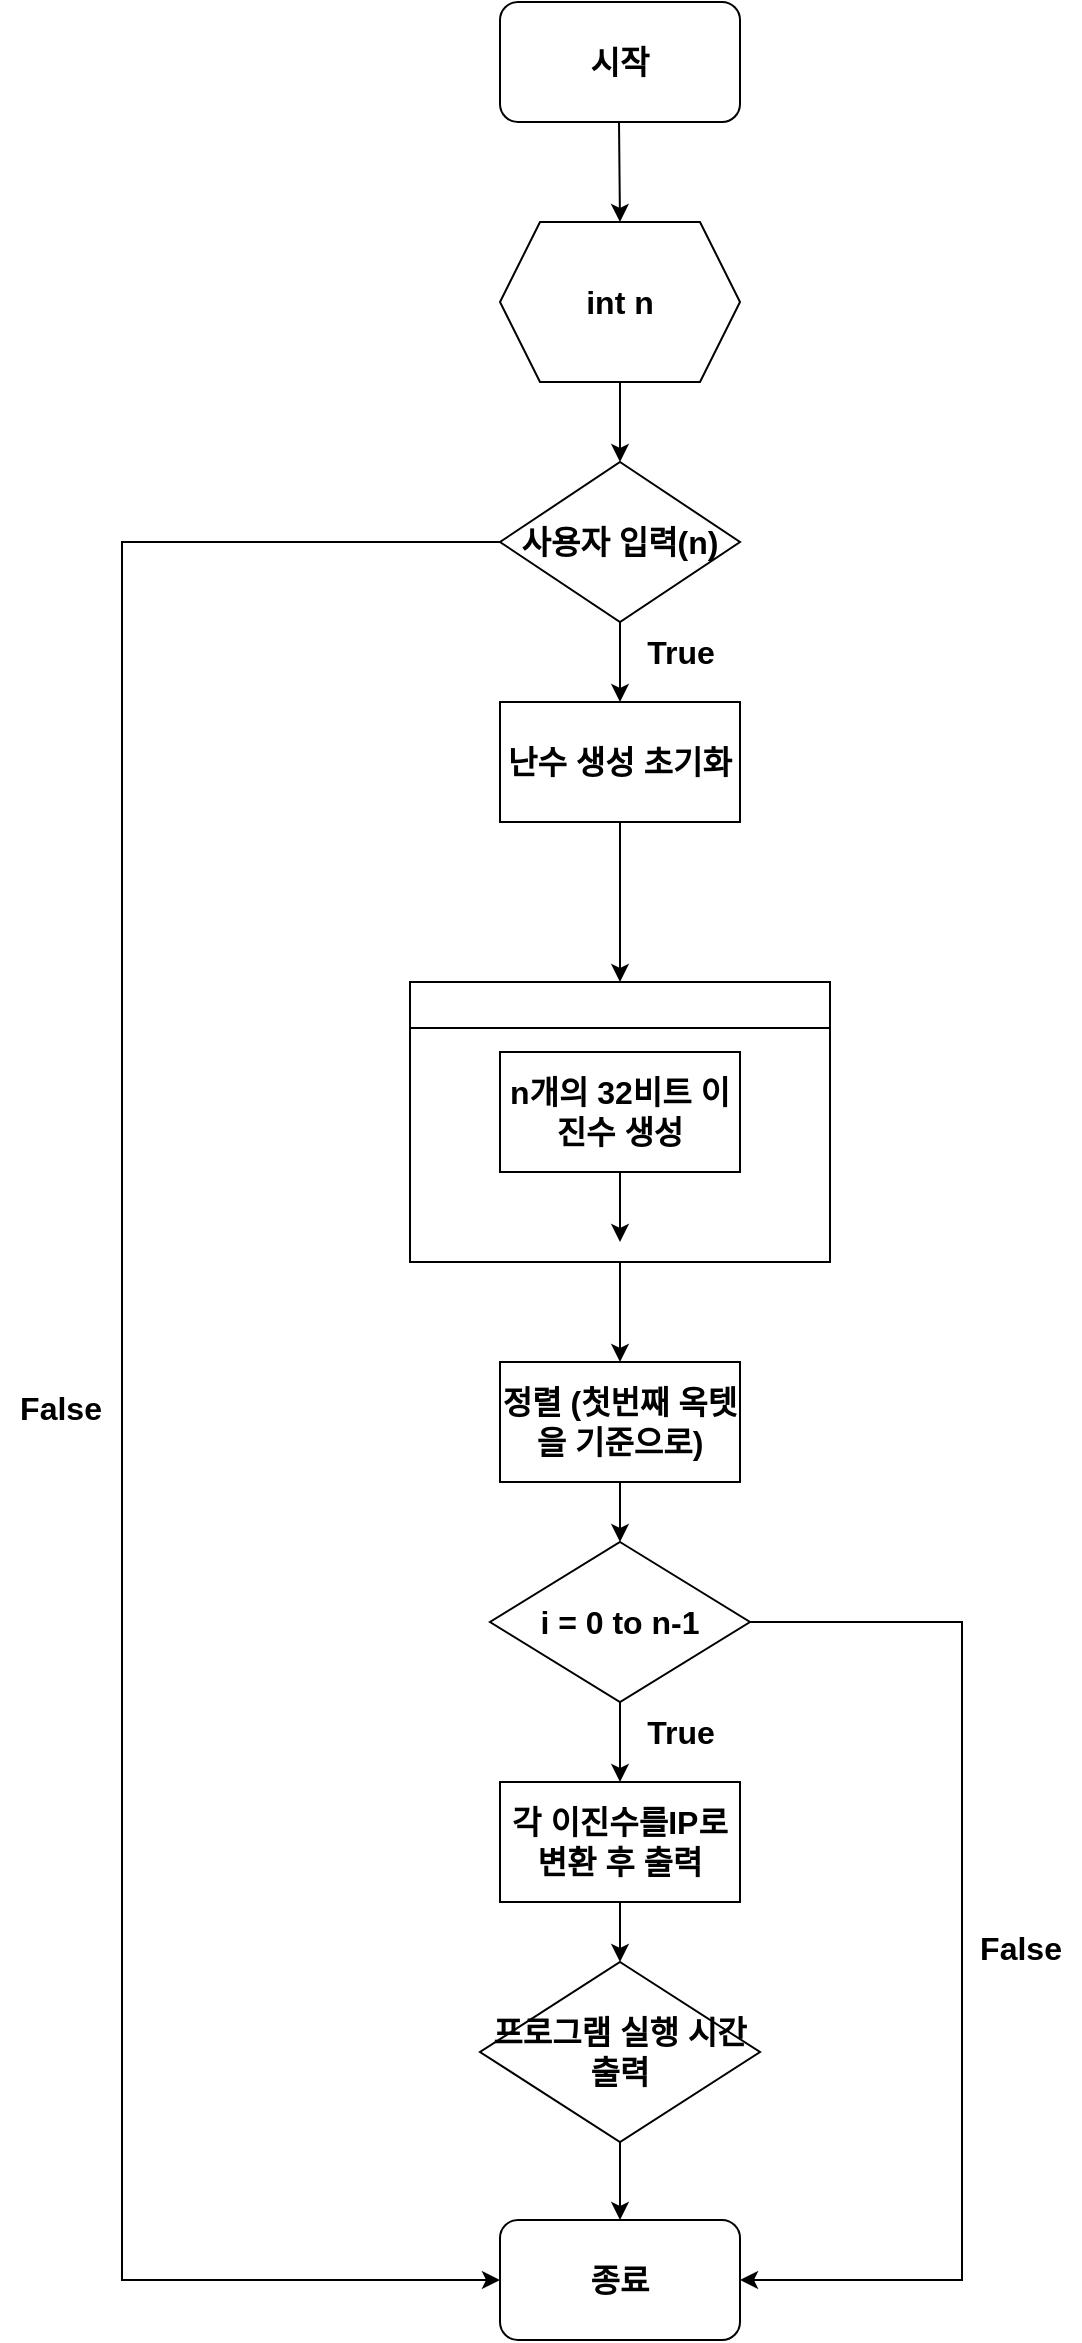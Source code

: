<mxfile version="24.7.17">
  <diagram id="C5RBs43oDa-KdzZeNtuy" name="Page-1">
    <mxGraphModel dx="2431" dy="1342" grid="1" gridSize="10" guides="1" tooltips="1" connect="1" arrows="1" fold="1" page="1" pageScale="1" pageWidth="827" pageHeight="1169" math="0" shadow="0">
      <root>
        <mxCell id="WIyWlLk6GJQsqaUBKTNV-0" />
        <mxCell id="WIyWlLk6GJQsqaUBKTNV-1" parent="WIyWlLk6GJQsqaUBKTNV-0" />
        <mxCell id="2zR8xVHqAv6p2BYMgs_r-1" value="" style="endArrow=classic;html=1;rounded=0;fontStyle=1;fontSize=16;" edge="1" parent="WIyWlLk6GJQsqaUBKTNV-1">
          <mxGeometry width="50" height="50" relative="1" as="geometry">
            <mxPoint x="829.5" y="120" as="sourcePoint" />
            <mxPoint x="830" y="170" as="targetPoint" />
          </mxGeometry>
        </mxCell>
        <mxCell id="2zR8xVHqAv6p2BYMgs_r-13" style="edgeStyle=orthogonalEdgeStyle;rounded=0;orthogonalLoop=1;jettySize=auto;html=1;entryX=0.5;entryY=0;entryDx=0;entryDy=0;fontSize=16;fontStyle=1" edge="1" parent="WIyWlLk6GJQsqaUBKTNV-1" source="2zR8xVHqAv6p2BYMgs_r-3" target="2zR8xVHqAv6p2BYMgs_r-10">
          <mxGeometry relative="1" as="geometry" />
        </mxCell>
        <mxCell id="2zR8xVHqAv6p2BYMgs_r-3" value="int n" style="shape=hexagon;perimeter=hexagonPerimeter2;whiteSpace=wrap;html=1;fixedSize=1;fontStyle=1;fontSize=16;" vertex="1" parent="WIyWlLk6GJQsqaUBKTNV-1">
          <mxGeometry x="770" y="170" width="120" height="80" as="geometry" />
        </mxCell>
        <mxCell id="2zR8xVHqAv6p2BYMgs_r-15" style="edgeStyle=orthogonalEdgeStyle;rounded=0;orthogonalLoop=1;jettySize=auto;html=1;entryX=0.5;entryY=0;entryDx=0;entryDy=0;fontSize=16;fontStyle=1" edge="1" parent="WIyWlLk6GJQsqaUBKTNV-1" source="2zR8xVHqAv6p2BYMgs_r-4" target="2zR8xVHqAv6p2BYMgs_r-11">
          <mxGeometry relative="1" as="geometry" />
        </mxCell>
        <mxCell id="2zR8xVHqAv6p2BYMgs_r-4" value="난수 생성 초기화" style="rounded=0;whiteSpace=wrap;html=1;fontStyle=1;fontSize=16;" vertex="1" parent="WIyWlLk6GJQsqaUBKTNV-1">
          <mxGeometry x="770" y="410" width="120" height="60" as="geometry" />
        </mxCell>
        <mxCell id="2zR8xVHqAv6p2BYMgs_r-28" style="edgeStyle=orthogonalEdgeStyle;rounded=0;orthogonalLoop=1;jettySize=auto;html=1;entryX=0.5;entryY=0;entryDx=0;entryDy=0;fontSize=16;fontStyle=1" edge="1" parent="WIyWlLk6GJQsqaUBKTNV-1" source="2zR8xVHqAv6p2BYMgs_r-6" target="2zR8xVHqAv6p2BYMgs_r-20">
          <mxGeometry relative="1" as="geometry" />
        </mxCell>
        <mxCell id="2zR8xVHqAv6p2BYMgs_r-6" value="정렬 (첫번째 옥텟을 기준으로)" style="rounded=0;whiteSpace=wrap;html=1;fontStyle=1;fontSize=16;" vertex="1" parent="WIyWlLk6GJQsqaUBKTNV-1">
          <mxGeometry x="770" y="740" width="120" height="60" as="geometry" />
        </mxCell>
        <mxCell id="2zR8xVHqAv6p2BYMgs_r-14" style="edgeStyle=orthogonalEdgeStyle;rounded=0;orthogonalLoop=1;jettySize=auto;html=1;entryX=0.5;entryY=0;entryDx=0;entryDy=0;fontSize=16;fontStyle=1" edge="1" parent="WIyWlLk6GJQsqaUBKTNV-1" source="2zR8xVHqAv6p2BYMgs_r-10" target="2zR8xVHqAv6p2BYMgs_r-4">
          <mxGeometry relative="1" as="geometry" />
        </mxCell>
        <mxCell id="2zR8xVHqAv6p2BYMgs_r-32" style="edgeStyle=orthogonalEdgeStyle;rounded=0;orthogonalLoop=1;jettySize=auto;html=1;entryX=0;entryY=0.5;entryDx=0;entryDy=0;fontSize=16;fontStyle=1" edge="1" parent="WIyWlLk6GJQsqaUBKTNV-1" source="2zR8xVHqAv6p2BYMgs_r-10" target="2zR8xVHqAv6p2BYMgs_r-25">
          <mxGeometry relative="1" as="geometry">
            <mxPoint x="580" y="1200" as="targetPoint" />
            <Array as="points">
              <mxPoint x="581" y="330" />
              <mxPoint x="581" y="1199" />
            </Array>
          </mxGeometry>
        </mxCell>
        <mxCell id="2zR8xVHqAv6p2BYMgs_r-10" value="사용자 입력(n)" style="rhombus;whiteSpace=wrap;html=1;fontSize=16;fontStyle=1" vertex="1" parent="WIyWlLk6GJQsqaUBKTNV-1">
          <mxGeometry x="770" y="290" width="120" height="80" as="geometry" />
        </mxCell>
        <mxCell id="2zR8xVHqAv6p2BYMgs_r-19" style="edgeStyle=orthogonalEdgeStyle;rounded=0;orthogonalLoop=1;jettySize=auto;html=1;entryX=0.5;entryY=0;entryDx=0;entryDy=0;fontSize=16;fontStyle=1" edge="1" parent="WIyWlLk6GJQsqaUBKTNV-1" source="2zR8xVHqAv6p2BYMgs_r-11" target="2zR8xVHqAv6p2BYMgs_r-6">
          <mxGeometry relative="1" as="geometry">
            <mxPoint x="830" y="730" as="targetPoint" />
          </mxGeometry>
        </mxCell>
        <mxCell id="2zR8xVHqAv6p2BYMgs_r-11" value="" style="swimlane;whiteSpace=wrap;html=1;fontSize=16;fontStyle=1" vertex="1" parent="WIyWlLk6GJQsqaUBKTNV-1">
          <mxGeometry x="725" y="550" width="210" height="140" as="geometry" />
        </mxCell>
        <mxCell id="2zR8xVHqAv6p2BYMgs_r-18" style="edgeStyle=orthogonalEdgeStyle;rounded=0;orthogonalLoop=1;jettySize=auto;html=1;fontSize=16;fontStyle=1" edge="1" parent="2zR8xVHqAv6p2BYMgs_r-11" source="2zR8xVHqAv6p2BYMgs_r-5">
          <mxGeometry relative="1" as="geometry">
            <mxPoint x="105" y="130" as="targetPoint" />
          </mxGeometry>
        </mxCell>
        <mxCell id="2zR8xVHqAv6p2BYMgs_r-5" value="n개의 32비트 이진수 생성" style="rounded=0;whiteSpace=wrap;html=1;fontStyle=1;fontSize=16;" vertex="1" parent="2zR8xVHqAv6p2BYMgs_r-11">
          <mxGeometry x="45" y="35" width="120" height="60" as="geometry" />
        </mxCell>
        <mxCell id="2zR8xVHqAv6p2BYMgs_r-21" style="edgeStyle=orthogonalEdgeStyle;rounded=0;orthogonalLoop=1;jettySize=auto;html=1;fontSize=16;fontStyle=1" edge="1" parent="WIyWlLk6GJQsqaUBKTNV-1" source="2zR8xVHqAv6p2BYMgs_r-20">
          <mxGeometry relative="1" as="geometry">
            <mxPoint x="830" y="950" as="targetPoint" />
          </mxGeometry>
        </mxCell>
        <mxCell id="2zR8xVHqAv6p2BYMgs_r-29" style="edgeStyle=orthogonalEdgeStyle;rounded=0;orthogonalLoop=1;jettySize=auto;html=1;entryX=1;entryY=0.5;entryDx=0;entryDy=0;fontSize=16;fontStyle=1" edge="1" parent="WIyWlLk6GJQsqaUBKTNV-1" source="2zR8xVHqAv6p2BYMgs_r-20" target="2zR8xVHqAv6p2BYMgs_r-25">
          <mxGeometry relative="1" as="geometry">
            <mxPoint x="1000" y="1270" as="targetPoint" />
            <Array as="points">
              <mxPoint x="1001" y="870" />
              <mxPoint x="1001" y="1199" />
            </Array>
          </mxGeometry>
        </mxCell>
        <mxCell id="2zR8xVHqAv6p2BYMgs_r-20" value="i = 0 to n-1" style="rhombus;whiteSpace=wrap;html=1;fontSize=16;fontStyle=1" vertex="1" parent="WIyWlLk6GJQsqaUBKTNV-1">
          <mxGeometry x="765" y="830" width="130" height="80" as="geometry" />
        </mxCell>
        <mxCell id="2zR8xVHqAv6p2BYMgs_r-24" style="edgeStyle=orthogonalEdgeStyle;rounded=0;orthogonalLoop=1;jettySize=auto;html=1;entryX=0.5;entryY=0;entryDx=0;entryDy=0;fontSize=16;fontStyle=1" edge="1" parent="WIyWlLk6GJQsqaUBKTNV-1" source="2zR8xVHqAv6p2BYMgs_r-22" target="2zR8xVHqAv6p2BYMgs_r-23">
          <mxGeometry relative="1" as="geometry" />
        </mxCell>
        <mxCell id="2zR8xVHqAv6p2BYMgs_r-22" value="각 이진수를IP로 변환 후 출력" style="rounded=0;whiteSpace=wrap;html=1;fontSize=16;fontStyle=1" vertex="1" parent="WIyWlLk6GJQsqaUBKTNV-1">
          <mxGeometry x="770" y="950" width="120" height="60" as="geometry" />
        </mxCell>
        <mxCell id="2zR8xVHqAv6p2BYMgs_r-26" style="edgeStyle=orthogonalEdgeStyle;rounded=0;orthogonalLoop=1;jettySize=auto;html=1;entryX=0.5;entryY=0;entryDx=0;entryDy=0;fontSize=16;fontStyle=1" edge="1" parent="WIyWlLk6GJQsqaUBKTNV-1" source="2zR8xVHqAv6p2BYMgs_r-23" target="2zR8xVHqAv6p2BYMgs_r-25">
          <mxGeometry relative="1" as="geometry" />
        </mxCell>
        <mxCell id="2zR8xVHqAv6p2BYMgs_r-23" value="프로그램 실행 시간 출력" style="rhombus;whiteSpace=wrap;html=1;fontSize=16;fontStyle=1" vertex="1" parent="WIyWlLk6GJQsqaUBKTNV-1">
          <mxGeometry x="760" y="1040" width="140" height="90" as="geometry" />
        </mxCell>
        <mxCell id="2zR8xVHqAv6p2BYMgs_r-25" value="종료" style="rounded=1;whiteSpace=wrap;html=1;fontSize=16;fontStyle=1" vertex="1" parent="WIyWlLk6GJQsqaUBKTNV-1">
          <mxGeometry x="770" y="1169" width="120" height="60" as="geometry" />
        </mxCell>
        <mxCell id="2zR8xVHqAv6p2BYMgs_r-27" value="True" style="text;html=1;align=center;verticalAlign=middle;resizable=0;points=[];autosize=1;strokeColor=none;fillColor=none;fontSize=16;fontStyle=1" vertex="1" parent="WIyWlLk6GJQsqaUBKTNV-1">
          <mxGeometry x="830" y="910" width="60" height="30" as="geometry" />
        </mxCell>
        <mxCell id="2zR8xVHqAv6p2BYMgs_r-31" value="False" style="text;html=1;align=center;verticalAlign=middle;resizable=0;points=[];autosize=1;strokeColor=none;fillColor=none;fontSize=16;fontStyle=1" vertex="1" parent="WIyWlLk6GJQsqaUBKTNV-1">
          <mxGeometry x="1000" y="1018" width="60" height="30" as="geometry" />
        </mxCell>
        <mxCell id="2zR8xVHqAv6p2BYMgs_r-34" value="True" style="text;html=1;align=center;verticalAlign=middle;resizable=0;points=[];autosize=1;strokeColor=none;fillColor=none;fontSize=16;fontStyle=1" vertex="1" parent="WIyWlLk6GJQsqaUBKTNV-1">
          <mxGeometry x="830" y="370" width="60" height="30" as="geometry" />
        </mxCell>
        <mxCell id="2zR8xVHqAv6p2BYMgs_r-35" value="False" style="text;html=1;align=center;verticalAlign=middle;resizable=0;points=[];autosize=1;strokeColor=none;fillColor=none;fontSize=16;fontStyle=1" vertex="1" parent="WIyWlLk6GJQsqaUBKTNV-1">
          <mxGeometry x="520" y="748" width="60" height="30" as="geometry" />
        </mxCell>
        <mxCell id="2zR8xVHqAv6p2BYMgs_r-36" value="시작" style="rounded=1;whiteSpace=wrap;html=1;fontSize=16;fontStyle=1" vertex="1" parent="WIyWlLk6GJQsqaUBKTNV-1">
          <mxGeometry x="770" y="60" width="120" height="60" as="geometry" />
        </mxCell>
      </root>
    </mxGraphModel>
  </diagram>
</mxfile>
